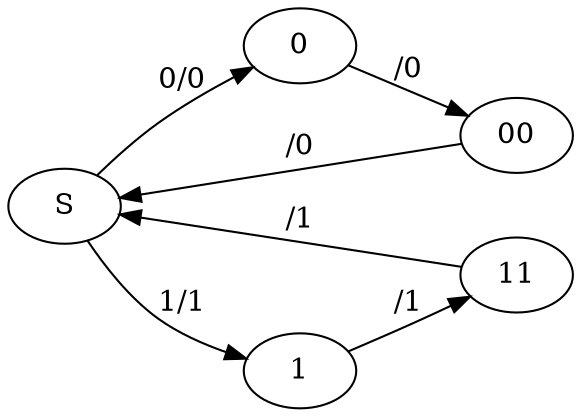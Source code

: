 digraph G {
	rankdir=LR;
	S -> 0 [label="0/0"];
	S -> 1 [label="1/1"];
	0 -> 00 [label="/0"];
	1 -> 11 [label="/1"];
	00 -> S [label="/0"];
	11 -> S [label="/1"];
}